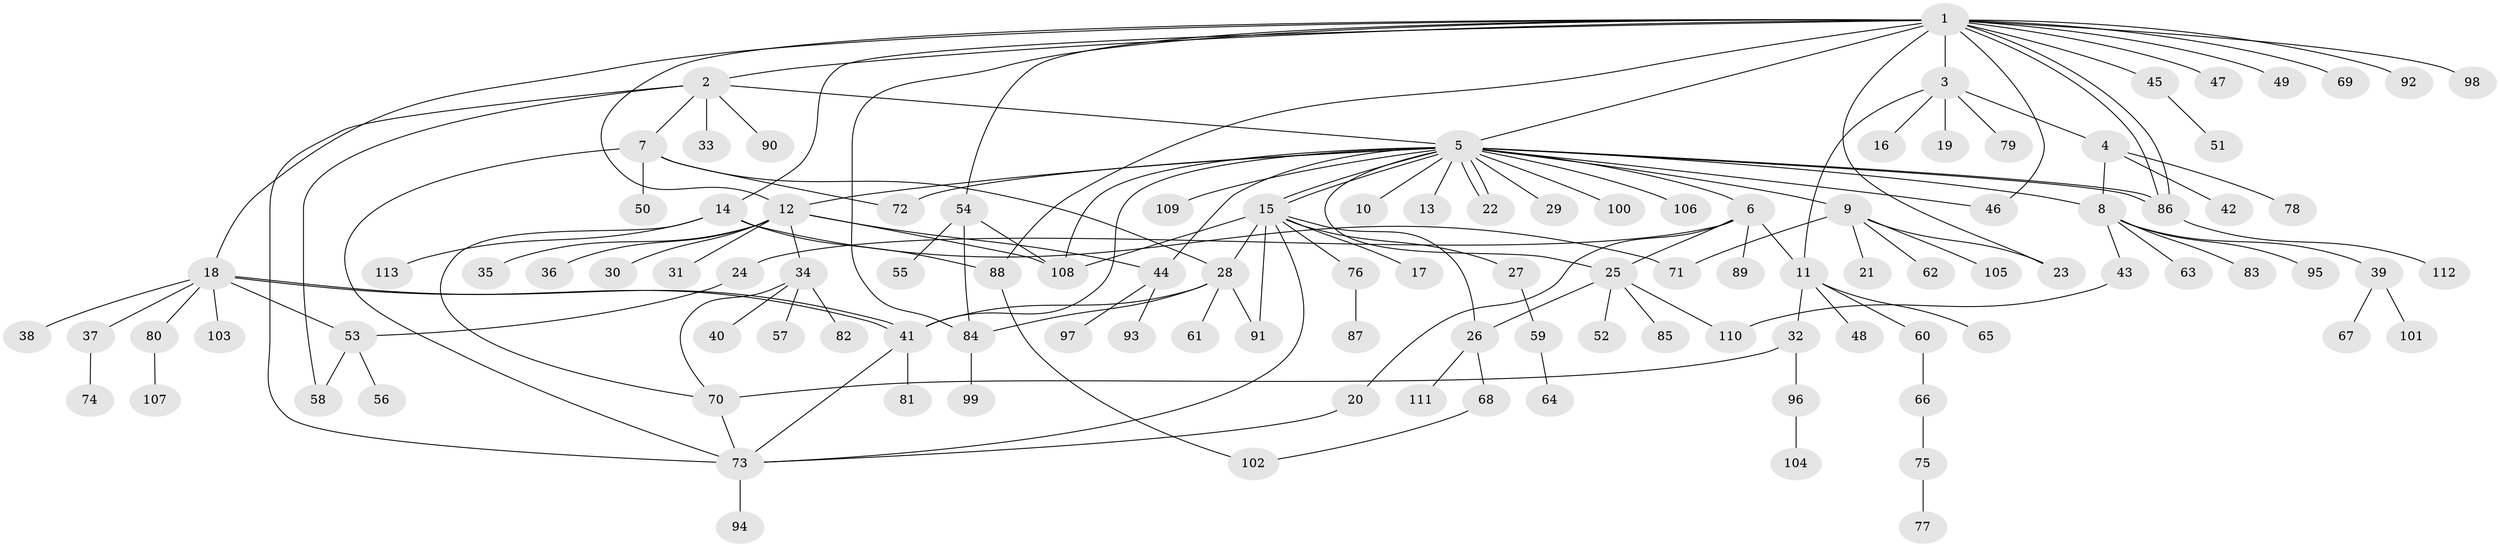// coarse degree distribution, {13: 0.022222222222222223, 18: 0.022222222222222223, 6: 0.022222222222222223, 4: 0.08888888888888889, 5: 0.044444444444444446, 3: 0.044444444444444446, 2: 0.15555555555555556, 1: 0.5555555555555556, 8: 0.044444444444444446}
// Generated by graph-tools (version 1.1) at 2025/18/03/04/25 18:18:12]
// undirected, 113 vertices, 150 edges
graph export_dot {
graph [start="1"]
  node [color=gray90,style=filled];
  1;
  2;
  3;
  4;
  5;
  6;
  7;
  8;
  9;
  10;
  11;
  12;
  13;
  14;
  15;
  16;
  17;
  18;
  19;
  20;
  21;
  22;
  23;
  24;
  25;
  26;
  27;
  28;
  29;
  30;
  31;
  32;
  33;
  34;
  35;
  36;
  37;
  38;
  39;
  40;
  41;
  42;
  43;
  44;
  45;
  46;
  47;
  48;
  49;
  50;
  51;
  52;
  53;
  54;
  55;
  56;
  57;
  58;
  59;
  60;
  61;
  62;
  63;
  64;
  65;
  66;
  67;
  68;
  69;
  70;
  71;
  72;
  73;
  74;
  75;
  76;
  77;
  78;
  79;
  80;
  81;
  82;
  83;
  84;
  85;
  86;
  87;
  88;
  89;
  90;
  91;
  92;
  93;
  94;
  95;
  96;
  97;
  98;
  99;
  100;
  101;
  102;
  103;
  104;
  105;
  106;
  107;
  108;
  109;
  110;
  111;
  112;
  113;
  1 -- 2;
  1 -- 3;
  1 -- 5;
  1 -- 12;
  1 -- 14;
  1 -- 18;
  1 -- 23;
  1 -- 45;
  1 -- 46;
  1 -- 47;
  1 -- 49;
  1 -- 54;
  1 -- 69;
  1 -- 84;
  1 -- 86;
  1 -- 86;
  1 -- 88;
  1 -- 92;
  1 -- 98;
  2 -- 5;
  2 -- 7;
  2 -- 33;
  2 -- 58;
  2 -- 73;
  2 -- 90;
  3 -- 4;
  3 -- 11;
  3 -- 16;
  3 -- 19;
  3 -- 79;
  4 -- 8;
  4 -- 42;
  4 -- 78;
  5 -- 6;
  5 -- 8;
  5 -- 9;
  5 -- 10;
  5 -- 12;
  5 -- 13;
  5 -- 15;
  5 -- 15;
  5 -- 22;
  5 -- 22;
  5 -- 25;
  5 -- 29;
  5 -- 41;
  5 -- 44;
  5 -- 46;
  5 -- 72;
  5 -- 86;
  5 -- 86;
  5 -- 100;
  5 -- 106;
  5 -- 108;
  5 -- 109;
  6 -- 11;
  6 -- 20;
  6 -- 24;
  6 -- 25;
  6 -- 89;
  7 -- 28;
  7 -- 50;
  7 -- 72;
  7 -- 73;
  8 -- 39;
  8 -- 43;
  8 -- 63;
  8 -- 83;
  8 -- 95;
  9 -- 21;
  9 -- 23;
  9 -- 62;
  9 -- 71;
  9 -- 105;
  11 -- 32;
  11 -- 48;
  11 -- 60;
  11 -- 65;
  12 -- 30;
  12 -- 31;
  12 -- 34;
  12 -- 35;
  12 -- 36;
  12 -- 44;
  12 -- 108;
  14 -- 70;
  14 -- 71;
  14 -- 88;
  14 -- 113;
  15 -- 17;
  15 -- 26;
  15 -- 27;
  15 -- 28;
  15 -- 73;
  15 -- 76;
  15 -- 91;
  15 -- 108;
  18 -- 37;
  18 -- 38;
  18 -- 41;
  18 -- 41;
  18 -- 53;
  18 -- 80;
  18 -- 103;
  20 -- 73;
  24 -- 53;
  25 -- 26;
  25 -- 52;
  25 -- 85;
  25 -- 110;
  26 -- 68;
  26 -- 111;
  27 -- 59;
  28 -- 41;
  28 -- 61;
  28 -- 84;
  28 -- 91;
  32 -- 70;
  32 -- 96;
  34 -- 40;
  34 -- 57;
  34 -- 70;
  34 -- 82;
  37 -- 74;
  39 -- 67;
  39 -- 101;
  41 -- 73;
  41 -- 81;
  43 -- 110;
  44 -- 93;
  44 -- 97;
  45 -- 51;
  53 -- 56;
  53 -- 58;
  54 -- 55;
  54 -- 84;
  54 -- 108;
  59 -- 64;
  60 -- 66;
  66 -- 75;
  68 -- 102;
  70 -- 73;
  73 -- 94;
  75 -- 77;
  76 -- 87;
  80 -- 107;
  84 -- 99;
  86 -- 112;
  88 -- 102;
  96 -- 104;
}
